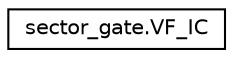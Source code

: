 digraph "Graphical Class Hierarchy"
{
 // LATEX_PDF_SIZE
  edge [fontname="Helvetica",fontsize="10",labelfontname="Helvetica",labelfontsize="10"];
  node [fontname="Helvetica",fontsize="10",shape=record];
  rankdir="LR";
  Node0 [label="sector_gate.VF_IC",height=0.2,width=0.4,color="black", fillcolor="white", style="filled",URL="$d4/dac/classsector__gate_1_1VF__IC.html",tooltip=" "];
}
